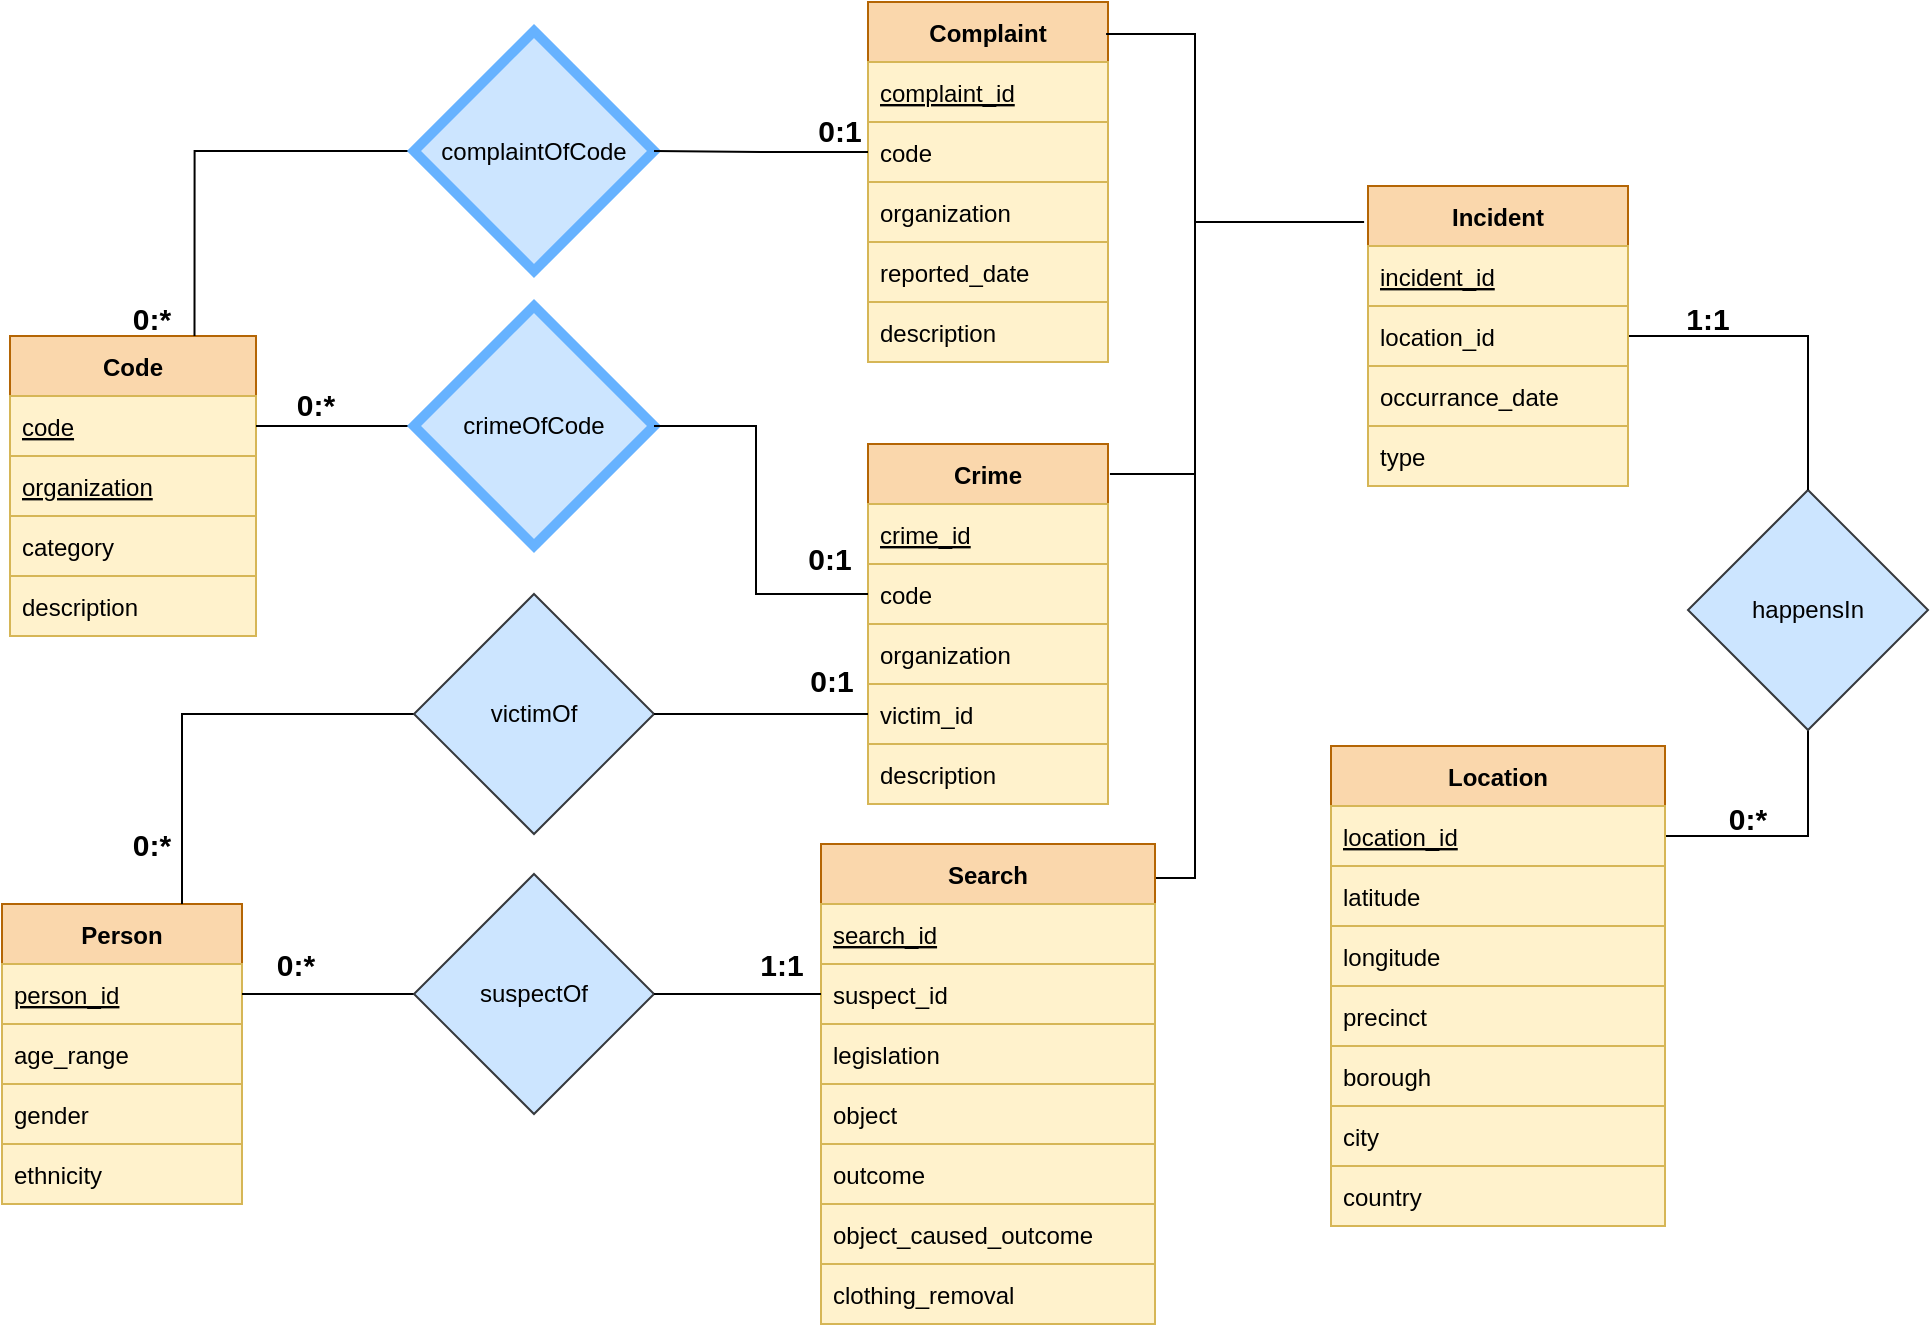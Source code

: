 <mxfile version="15.7.3" type="device"><diagram id="vb5jYxPmQHz-0-leLHr-" name="Page-1"><mxGraphModel dx="1106" dy="882" grid="1" gridSize="10" guides="1" tooltips="1" connect="1" arrows="1" fold="1" page="1" pageScale="1" pageWidth="1169" pageHeight="827" math="0" shadow="0"><root><mxCell id="0"/><mxCell id="1" parent="0"/><mxCell id="H0O4W8BxZUsHjyPCR3iy-41" style="edgeStyle=orthogonalEdgeStyle;rounded=0;orthogonalLoop=1;jettySize=auto;html=1;exitX=0.5;exitY=1;exitDx=0;exitDy=0;entryX=1;entryY=0.5;entryDx=0;entryDy=0;endArrow=none;endFill=0;" parent="1" source="87NSv3tAJS0nTnmkow10-10" target="H0O4W8BxZUsHjyPCR3iy-13" edge="1"><mxGeometry relative="1" as="geometry"/></mxCell><mxCell id="87NSv3tAJS0nTnmkow10-10" value="happensIn" style="rhombus;whiteSpace=wrap;html=1;rounded=0;fillColor=#cce5ff;strokeColor=#36393d;" parent="1" vertex="1"><mxGeometry x="946" y="323" width="120" height="120" as="geometry"/></mxCell><mxCell id="87NSv3tAJS0nTnmkow10-31" value="Crime" style="swimlane;fontStyle=1;childLayout=stackLayout;horizontal=1;startSize=30;horizontalStack=0;resizeParent=1;resizeParentMax=0;resizeLast=0;collapsible=1;marginBottom=0;fillColor=#fad7ac;strokeColor=#b46504;" parent="1" vertex="1"><mxGeometry x="536" y="300" width="120" height="180" as="geometry"/></mxCell><mxCell id="87NSv3tAJS0nTnmkow10-32" value="crime_id" style="text;strokeColor=#d6b656;fillColor=#fff2cc;align=left;verticalAlign=middle;spacingLeft=4;spacingRight=4;overflow=hidden;points=[[0,0.5],[1,0.5]];portConstraint=eastwest;rotatable=0;fontStyle=4" parent="87NSv3tAJS0nTnmkow10-31" vertex="1"><mxGeometry y="30" width="120" height="30" as="geometry"/></mxCell><mxCell id="87NSv3tAJS0nTnmkow10-33" value="code" style="text;strokeColor=#d6b656;fillColor=#fff2cc;align=left;verticalAlign=middle;spacingLeft=4;spacingRight=4;overflow=hidden;points=[[0,0.5],[1,0.5]];portConstraint=eastwest;rotatable=0;fontStyle=0" parent="87NSv3tAJS0nTnmkow10-31" vertex="1"><mxGeometry y="60" width="120" height="30" as="geometry"/></mxCell><mxCell id="n7VRWkgAgvtae136KLdZ-2" value="organization" style="text;strokeColor=#d6b656;fillColor=#fff2cc;align=left;verticalAlign=middle;spacingLeft=4;spacingRight=4;overflow=hidden;points=[[0,0.5],[1,0.5]];portConstraint=eastwest;rotatable=0;fontStyle=0" parent="87NSv3tAJS0nTnmkow10-31" vertex="1"><mxGeometry y="90" width="120" height="30" as="geometry"/></mxCell><mxCell id="87NSv3tAJS0nTnmkow10-34" value="victim_id" style="text;strokeColor=#d6b656;fillColor=#fff2cc;align=left;verticalAlign=middle;spacingLeft=4;spacingRight=4;overflow=hidden;points=[[0,0.5],[1,0.5]];portConstraint=eastwest;rotatable=0;fontStyle=0" parent="87NSv3tAJS0nTnmkow10-31" vertex="1"><mxGeometry y="120" width="120" height="30" as="geometry"/></mxCell><mxCell id="87NSv3tAJS0nTnmkow10-66" value="description" style="text;strokeColor=#d6b656;fillColor=#fff2cc;align=left;verticalAlign=middle;spacingLeft=4;spacingRight=4;overflow=hidden;points=[[0,0.5],[1,0.5]];portConstraint=eastwest;rotatable=0;fontStyle=0" parent="87NSv3tAJS0nTnmkow10-31" vertex="1"><mxGeometry y="150" width="120" height="30" as="geometry"/></mxCell><mxCell id="H0O4W8BxZUsHjyPCR3iy-40" style="edgeStyle=orthogonalEdgeStyle;rounded=0;orthogonalLoop=1;jettySize=auto;html=1;exitX=1;exitY=0.5;exitDx=0;exitDy=0;entryX=0.5;entryY=0;entryDx=0;entryDy=0;endArrow=none;endFill=0;" parent="1" source="87NSv3tAJS0nTnmkow10-36" target="87NSv3tAJS0nTnmkow10-10" edge="1"><mxGeometry relative="1" as="geometry"/></mxCell><mxCell id="87NSv3tAJS0nTnmkow10-36" value="Incident" style="swimlane;fontStyle=1;childLayout=stackLayout;horizontal=1;startSize=30;horizontalStack=0;resizeParent=1;resizeParentMax=0;resizeLast=0;collapsible=1;marginBottom=0;fillColor=#fad7ac;strokeColor=#b46504;" parent="1" vertex="1"><mxGeometry x="786" y="171" width="130" height="150" as="geometry"/></mxCell><mxCell id="87NSv3tAJS0nTnmkow10-37" value="incident_id" style="text;strokeColor=#d6b656;fillColor=#fff2cc;align=left;verticalAlign=middle;spacingLeft=4;spacingRight=4;overflow=hidden;points=[[0,0.5],[1,0.5]];portConstraint=eastwest;rotatable=0;fontStyle=4" parent="87NSv3tAJS0nTnmkow10-36" vertex="1"><mxGeometry y="30" width="130" height="30" as="geometry"/></mxCell><mxCell id="87NSv3tAJS0nTnmkow10-38" value="location_id" style="text;strokeColor=#d6b656;fillColor=#fff2cc;align=left;verticalAlign=middle;spacingLeft=4;spacingRight=4;overflow=hidden;points=[[0,0.5],[1,0.5]];portConstraint=eastwest;rotatable=0;" parent="87NSv3tAJS0nTnmkow10-36" vertex="1"><mxGeometry y="60" width="130" height="30" as="geometry"/></mxCell><mxCell id="87NSv3tAJS0nTnmkow10-39" value="occurrance_date" style="text;strokeColor=#d6b656;fillColor=#fff2cc;align=left;verticalAlign=middle;spacingLeft=4;spacingRight=4;overflow=hidden;points=[[0,0.5],[1,0.5]];portConstraint=eastwest;rotatable=0;" parent="87NSv3tAJS0nTnmkow10-36" vertex="1"><mxGeometry y="90" width="130" height="30" as="geometry"/></mxCell><mxCell id="87NSv3tAJS0nTnmkow10-40" value="type" style="text;strokeColor=#d6b656;fillColor=#fff2cc;align=left;verticalAlign=middle;spacingLeft=4;spacingRight=4;overflow=hidden;points=[[0,0.5],[1,0.5]];portConstraint=eastwest;rotatable=0;" parent="87NSv3tAJS0nTnmkow10-36" vertex="1"><mxGeometry y="120" width="130" height="30" as="geometry"/></mxCell><mxCell id="87NSv3tAJS0nTnmkow10-49" value="1:1" style="text;html=1;strokeColor=none;fillColor=none;align=center;verticalAlign=middle;whiteSpace=wrap;rounded=0;fontSize=15;fontStyle=1" parent="1" vertex="1"><mxGeometry x="936" y="227" width="40" height="19" as="geometry"/></mxCell><mxCell id="87NSv3tAJS0nTnmkow10-69" value="Complaint" style="swimlane;fontStyle=1;childLayout=stackLayout;horizontal=1;startSize=30;horizontalStack=0;resizeParent=1;resizeParentMax=0;resizeLast=0;collapsible=1;marginBottom=0;fillColor=#fad7ac;strokeColor=#b46504;" parent="1" vertex="1"><mxGeometry x="536" y="79" width="120" height="180" as="geometry"/></mxCell><mxCell id="87NSv3tAJS0nTnmkow10-70" value="complaint_id" style="text;strokeColor=#d6b656;fillColor=#fff2cc;align=left;verticalAlign=middle;spacingLeft=4;spacingRight=4;overflow=hidden;points=[[0,0.5],[1,0.5]];portConstraint=eastwest;rotatable=0;fontStyle=4" parent="87NSv3tAJS0nTnmkow10-69" vertex="1"><mxGeometry y="30" width="120" height="30" as="geometry"/></mxCell><mxCell id="87NSv3tAJS0nTnmkow10-71" value="code" style="text;strokeColor=#d6b656;fillColor=#fff2cc;align=left;verticalAlign=middle;spacingLeft=4;spacingRight=4;overflow=hidden;points=[[0,0.5],[1,0.5]];portConstraint=eastwest;rotatable=0;fontStyle=0" parent="87NSv3tAJS0nTnmkow10-69" vertex="1"><mxGeometry y="60" width="120" height="30" as="geometry"/></mxCell><mxCell id="n7VRWkgAgvtae136KLdZ-1" value="organization" style="text;strokeColor=#d6b656;fillColor=#fff2cc;align=left;verticalAlign=middle;spacingLeft=4;spacingRight=4;overflow=hidden;points=[[0,0.5],[1,0.5]];portConstraint=eastwest;rotatable=0;fontStyle=0" parent="87NSv3tAJS0nTnmkow10-69" vertex="1"><mxGeometry y="90" width="120" height="30" as="geometry"/></mxCell><mxCell id="H0O4W8BxZUsHjyPCR3iy-1" value="reported_date" style="text;strokeColor=#d6b656;fillColor=#fff2cc;align=left;verticalAlign=middle;spacingLeft=4;spacingRight=4;overflow=hidden;points=[[0,0.5],[1,0.5]];portConstraint=eastwest;rotatable=0;fontStyle=0" parent="87NSv3tAJS0nTnmkow10-69" vertex="1"><mxGeometry y="120" width="120" height="30" as="geometry"/></mxCell><mxCell id="87NSv3tAJS0nTnmkow10-73" value="description" style="text;strokeColor=#d6b656;fillColor=#fff2cc;align=left;verticalAlign=middle;spacingLeft=4;spacingRight=4;overflow=hidden;points=[[0,0.5],[1,0.5]];portConstraint=eastwest;rotatable=0;fontStyle=0" parent="87NSv3tAJS0nTnmkow10-69" vertex="1"><mxGeometry y="150" width="120" height="30" as="geometry"/></mxCell><mxCell id="87NSv3tAJS0nTnmkow10-74" value="Search" style="swimlane;fontStyle=1;childLayout=stackLayout;horizontal=1;startSize=30;horizontalStack=0;resizeParent=1;resizeParentMax=0;resizeLast=0;collapsible=1;marginBottom=0;fillColor=#fad7ac;strokeColor=#b46504;" parent="1" vertex="1"><mxGeometry x="512.5" y="500" width="167" height="240" as="geometry"/></mxCell><mxCell id="87NSv3tAJS0nTnmkow10-75" value="search_id" style="text;strokeColor=#d6b656;fillColor=#fff2cc;align=left;verticalAlign=middle;spacingLeft=4;spacingRight=4;overflow=hidden;points=[[0,0.5],[1,0.5]];portConstraint=eastwest;rotatable=0;fontStyle=4" parent="87NSv3tAJS0nTnmkow10-74" vertex="1"><mxGeometry y="30" width="167" height="30" as="geometry"/></mxCell><mxCell id="87NSv3tAJS0nTnmkow10-76" value="suspect_id" style="text;strokeColor=#d6b656;fillColor=#fff2cc;align=left;verticalAlign=middle;spacingLeft=4;spacingRight=4;overflow=hidden;points=[[0,0.5],[1,0.5]];portConstraint=eastwest;rotatable=0;fontStyle=0" parent="87NSv3tAJS0nTnmkow10-74" vertex="1"><mxGeometry y="60" width="167" height="30" as="geometry"/></mxCell><mxCell id="87NSv3tAJS0nTnmkow10-77" value="legislation" style="text;strokeColor=#d6b656;fillColor=#fff2cc;align=left;verticalAlign=middle;spacingLeft=4;spacingRight=4;overflow=hidden;points=[[0,0.5],[1,0.5]];portConstraint=eastwest;rotatable=0;fontStyle=0" parent="87NSv3tAJS0nTnmkow10-74" vertex="1"><mxGeometry y="90" width="167" height="30" as="geometry"/></mxCell><mxCell id="87NSv3tAJS0nTnmkow10-78" value="object" style="text;strokeColor=#d6b656;fillColor=#fff2cc;align=left;verticalAlign=middle;spacingLeft=4;spacingRight=4;overflow=hidden;points=[[0,0.5],[1,0.5]];portConstraint=eastwest;rotatable=0;fontStyle=0" parent="87NSv3tAJS0nTnmkow10-74" vertex="1"><mxGeometry y="120" width="167" height="30" as="geometry"/></mxCell><mxCell id="87NSv3tAJS0nTnmkow10-79" value="outcome" style="text;strokeColor=#d6b656;fillColor=#fff2cc;align=left;verticalAlign=middle;spacingLeft=4;spacingRight=4;overflow=hidden;points=[[0,0.5],[1,0.5]];portConstraint=eastwest;rotatable=0;fontStyle=0" parent="87NSv3tAJS0nTnmkow10-74" vertex="1"><mxGeometry y="150" width="167" height="30" as="geometry"/></mxCell><mxCell id="87NSv3tAJS0nTnmkow10-80" value="object_caused_outcome" style="text;strokeColor=#d6b656;fillColor=#fff2cc;align=left;verticalAlign=middle;spacingLeft=4;spacingRight=4;overflow=hidden;points=[[0,0.5],[1,0.5]];portConstraint=eastwest;rotatable=0;fontStyle=0" parent="87NSv3tAJS0nTnmkow10-74" vertex="1"><mxGeometry y="180" width="167" height="30" as="geometry"/></mxCell><mxCell id="87NSv3tAJS0nTnmkow10-81" value="clothing_removal" style="text;strokeColor=#d6b656;fillColor=#fff2cc;align=left;verticalAlign=middle;spacingLeft=4;spacingRight=4;overflow=hidden;points=[[0,0.5],[1,0.5]];portConstraint=eastwest;rotatable=0;fontStyle=0" parent="87NSv3tAJS0nTnmkow10-74" vertex="1"><mxGeometry y="210" width="167" height="30" as="geometry"/></mxCell><mxCell id="H0O4W8BxZUsHjyPCR3iy-2" value="Person" style="swimlane;fontStyle=1;childLayout=stackLayout;horizontal=1;startSize=30;horizontalStack=0;resizeParent=1;resizeParentMax=0;resizeLast=0;collapsible=1;marginBottom=0;fillColor=#fad7ac;strokeColor=#b46504;" parent="1" vertex="1"><mxGeometry x="103" y="530" width="120" height="150" as="geometry"/></mxCell><mxCell id="H0O4W8BxZUsHjyPCR3iy-3" value="person_id" style="text;strokeColor=#d6b656;fillColor=#fff2cc;align=left;verticalAlign=middle;spacingLeft=4;spacingRight=4;overflow=hidden;points=[[0,0.5],[1,0.5]];portConstraint=eastwest;rotatable=0;fontStyle=4" parent="H0O4W8BxZUsHjyPCR3iy-2" vertex="1"><mxGeometry y="30" width="120" height="30" as="geometry"/></mxCell><mxCell id="H0O4W8BxZUsHjyPCR3iy-4" value="age_range" style="text;strokeColor=#d6b656;fillColor=#fff2cc;align=left;verticalAlign=middle;spacingLeft=4;spacingRight=4;overflow=hidden;points=[[0,0.5],[1,0.5]];portConstraint=eastwest;rotatable=0;fontStyle=0" parent="H0O4W8BxZUsHjyPCR3iy-2" vertex="1"><mxGeometry y="60" width="120" height="30" as="geometry"/></mxCell><mxCell id="H0O4W8BxZUsHjyPCR3iy-5" value="gender" style="text;strokeColor=#d6b656;fillColor=#fff2cc;align=left;verticalAlign=middle;spacingLeft=4;spacingRight=4;overflow=hidden;points=[[0,0.5],[1,0.5]];portConstraint=eastwest;rotatable=0;fontStyle=0" parent="H0O4W8BxZUsHjyPCR3iy-2" vertex="1"><mxGeometry y="90" width="120" height="30" as="geometry"/></mxCell><mxCell id="H0O4W8BxZUsHjyPCR3iy-6" value="ethnicity" style="text;strokeColor=#d6b656;fillColor=#fff2cc;align=left;verticalAlign=middle;spacingLeft=4;spacingRight=4;overflow=hidden;points=[[0,0.5],[1,0.5]];portConstraint=eastwest;rotatable=0;fontStyle=0" parent="H0O4W8BxZUsHjyPCR3iy-2" vertex="1"><mxGeometry y="120" width="120" height="30" as="geometry"/></mxCell><mxCell id="H0O4W8BxZUsHjyPCR3iy-12" value="Location" style="swimlane;fontStyle=1;childLayout=stackLayout;horizontal=1;startSize=30;horizontalStack=0;resizeParent=1;resizeParentMax=0;resizeLast=0;collapsible=1;marginBottom=0;fillColor=#fad7ac;strokeColor=#b46504;" parent="1" vertex="1"><mxGeometry x="767.5" y="451" width="167" height="240" as="geometry"/></mxCell><mxCell id="H0O4W8BxZUsHjyPCR3iy-13" value="location_id" style="text;strokeColor=#d6b656;fillColor=#fff2cc;align=left;verticalAlign=middle;spacingLeft=4;spacingRight=4;overflow=hidden;points=[[0,0.5],[1,0.5]];portConstraint=eastwest;rotatable=0;fontStyle=4" parent="H0O4W8BxZUsHjyPCR3iy-12" vertex="1"><mxGeometry y="30" width="167" height="30" as="geometry"/></mxCell><mxCell id="H0O4W8BxZUsHjyPCR3iy-14" value="latitude" style="text;strokeColor=#d6b656;fillColor=#fff2cc;align=left;verticalAlign=middle;spacingLeft=4;spacingRight=4;overflow=hidden;points=[[0,0.5],[1,0.5]];portConstraint=eastwest;rotatable=0;fontStyle=0" parent="H0O4W8BxZUsHjyPCR3iy-12" vertex="1"><mxGeometry y="60" width="167" height="30" as="geometry"/></mxCell><mxCell id="H0O4W8BxZUsHjyPCR3iy-15" value="longitude" style="text;strokeColor=#d6b656;fillColor=#fff2cc;align=left;verticalAlign=middle;spacingLeft=4;spacingRight=4;overflow=hidden;points=[[0,0.5],[1,0.5]];portConstraint=eastwest;rotatable=0;fontStyle=0" parent="H0O4W8BxZUsHjyPCR3iy-12" vertex="1"><mxGeometry y="90" width="167" height="30" as="geometry"/></mxCell><mxCell id="H0O4W8BxZUsHjyPCR3iy-20" value="precinct" style="text;strokeColor=#d6b656;fillColor=#fff2cc;align=left;verticalAlign=middle;spacingLeft=4;spacingRight=4;overflow=hidden;points=[[0,0.5],[1,0.5]];portConstraint=eastwest;rotatable=0;fontStyle=0" parent="H0O4W8BxZUsHjyPCR3iy-12" vertex="1"><mxGeometry y="120" width="167" height="30" as="geometry"/></mxCell><mxCell id="H0O4W8BxZUsHjyPCR3iy-16" value="borough" style="text;strokeColor=#d6b656;fillColor=#fff2cc;align=left;verticalAlign=middle;spacingLeft=4;spacingRight=4;overflow=hidden;points=[[0,0.5],[1,0.5]];portConstraint=eastwest;rotatable=0;fontStyle=0" parent="H0O4W8BxZUsHjyPCR3iy-12" vertex="1"><mxGeometry y="150" width="167" height="30" as="geometry"/></mxCell><mxCell id="H0O4W8BxZUsHjyPCR3iy-17" value="city" style="text;strokeColor=#d6b656;fillColor=#fff2cc;align=left;verticalAlign=middle;spacingLeft=4;spacingRight=4;overflow=hidden;points=[[0,0.5],[1,0.5]];portConstraint=eastwest;rotatable=0;fontStyle=0" parent="H0O4W8BxZUsHjyPCR3iy-12" vertex="1"><mxGeometry y="180" width="167" height="30" as="geometry"/></mxCell><mxCell id="-iDSJ_hNLefzTQq5T1jY-1" value="country" style="text;strokeColor=#d6b656;fillColor=#fff2cc;align=left;verticalAlign=middle;spacingLeft=4;spacingRight=4;overflow=hidden;points=[[0,0.5],[1,0.5]];portConstraint=eastwest;rotatable=0;fontStyle=0" parent="H0O4W8BxZUsHjyPCR3iy-12" vertex="1"><mxGeometry y="210" width="167" height="30" as="geometry"/></mxCell><mxCell id="H0O4W8BxZUsHjyPCR3iy-21" value="Code" style="swimlane;fontStyle=1;childLayout=stackLayout;horizontal=1;startSize=30;horizontalStack=0;resizeParent=1;resizeParentMax=0;resizeLast=0;collapsible=1;marginBottom=0;fillColor=#fad7ac;strokeColor=#b46504;" parent="1" vertex="1"><mxGeometry x="107" y="246" width="123" height="150" as="geometry"/></mxCell><mxCell id="H0O4W8BxZUsHjyPCR3iy-22" value="code" style="text;strokeColor=#d6b656;fillColor=#fff2cc;align=left;verticalAlign=middle;spacingLeft=4;spacingRight=4;overflow=hidden;points=[[0,0.5],[1,0.5]];portConstraint=eastwest;rotatable=0;fontStyle=4" parent="H0O4W8BxZUsHjyPCR3iy-21" vertex="1"><mxGeometry y="30" width="123" height="30" as="geometry"/></mxCell><mxCell id="H0O4W8BxZUsHjyPCR3iy-23" value="organization" style="text;strokeColor=#d6b656;fillColor=#fff2cc;align=left;verticalAlign=middle;spacingLeft=4;spacingRight=4;overflow=hidden;points=[[0,0.5],[1,0.5]];portConstraint=eastwest;rotatable=0;fontStyle=4" parent="H0O4W8BxZUsHjyPCR3iy-21" vertex="1"><mxGeometry y="60" width="123" height="30" as="geometry"/></mxCell><mxCell id="H0O4W8BxZUsHjyPCR3iy-24" value="category" style="text;strokeColor=#d6b656;fillColor=#fff2cc;align=left;verticalAlign=middle;spacingLeft=4;spacingRight=4;overflow=hidden;points=[[0,0.5],[1,0.5]];portConstraint=eastwest;rotatable=0;fontStyle=0" parent="H0O4W8BxZUsHjyPCR3iy-21" vertex="1"><mxGeometry y="90" width="123" height="30" as="geometry"/></mxCell><mxCell id="H0O4W8BxZUsHjyPCR3iy-25" value="description" style="text;strokeColor=#d6b656;fillColor=#fff2cc;align=left;verticalAlign=middle;spacingLeft=4;spacingRight=4;overflow=hidden;points=[[0,0.5],[1,0.5]];portConstraint=eastwest;rotatable=0;fontStyle=0" parent="H0O4W8BxZUsHjyPCR3iy-21" vertex="1"><mxGeometry y="120" width="123" height="30" as="geometry"/></mxCell><mxCell id="H0O4W8BxZUsHjyPCR3iy-36" style="edgeStyle=orthogonalEdgeStyle;rounded=0;orthogonalLoop=1;jettySize=auto;html=1;exitX=0;exitY=0.5;exitDx=0;exitDy=0;entryX=0.75;entryY=0;entryDx=0;entryDy=0;endArrow=none;endFill=0;" parent="1" source="H0O4W8BxZUsHjyPCR3iy-26" target="H0O4W8BxZUsHjyPCR3iy-21" edge="1"><mxGeometry relative="1" as="geometry"/></mxCell><mxCell id="H0O4W8BxZUsHjyPCR3iy-26" value="complaintOfCode" style="rhombus;whiteSpace=wrap;html=1;rounded=0;fillColor=#cce5ff;strokeColor=#66B2FF;strokeWidth=5;" parent="1" vertex="1"><mxGeometry x="309" y="93.5" width="120" height="120" as="geometry"/></mxCell><mxCell id="H0O4W8BxZUsHjyPCR3iy-37" style="edgeStyle=orthogonalEdgeStyle;rounded=0;orthogonalLoop=1;jettySize=auto;html=1;exitX=0;exitY=0.5;exitDx=0;exitDy=0;entryX=1;entryY=0.5;entryDx=0;entryDy=0;endArrow=none;endFill=0;" parent="1" source="H0O4W8BxZUsHjyPCR3iy-27" target="H0O4W8BxZUsHjyPCR3iy-22" edge="1"><mxGeometry relative="1" as="geometry"/></mxCell><mxCell id="H0O4W8BxZUsHjyPCR3iy-27" value="crimeOfCode" style="rhombus;whiteSpace=wrap;html=1;rounded=0;fillColor=#cce5ff;strokeColor=#66B2FF;strokeWidth=5;" parent="1" vertex="1"><mxGeometry x="309" y="231" width="120" height="120" as="geometry"/></mxCell><mxCell id="H0O4W8BxZUsHjyPCR3iy-38" style="edgeStyle=orthogonalEdgeStyle;rounded=0;orthogonalLoop=1;jettySize=auto;html=1;exitX=0;exitY=0.5;exitDx=0;exitDy=0;entryX=0.75;entryY=0;entryDx=0;entryDy=0;endArrow=none;endFill=0;" parent="1" source="H0O4W8BxZUsHjyPCR3iy-28" target="H0O4W8BxZUsHjyPCR3iy-2" edge="1"><mxGeometry relative="1" as="geometry"/></mxCell><mxCell id="H0O4W8BxZUsHjyPCR3iy-28" value="victimOf" style="rhombus;whiteSpace=wrap;html=1;rounded=0;fillColor=#cce5ff;strokeColor=#36393d;" parent="1" vertex="1"><mxGeometry x="309" y="375" width="120" height="120" as="geometry"/></mxCell><mxCell id="H0O4W8BxZUsHjyPCR3iy-39" style="edgeStyle=orthogonalEdgeStyle;rounded=0;orthogonalLoop=1;jettySize=auto;html=1;exitX=0;exitY=0.5;exitDx=0;exitDy=0;entryX=1;entryY=0.5;entryDx=0;entryDy=0;endArrow=none;endFill=0;" parent="1" source="H0O4W8BxZUsHjyPCR3iy-29" target="H0O4W8BxZUsHjyPCR3iy-3" edge="1"><mxGeometry relative="1" as="geometry"/></mxCell><mxCell id="H0O4W8BxZUsHjyPCR3iy-29" value="suspectOf" style="rhombus;whiteSpace=wrap;html=1;rounded=0;fillColor=#cce5ff;strokeColor=#36393d;" parent="1" vertex="1"><mxGeometry x="309" y="515" width="120" height="120" as="geometry"/></mxCell><mxCell id="H0O4W8BxZUsHjyPCR3iy-35" style="edgeStyle=orthogonalEdgeStyle;rounded=0;orthogonalLoop=1;jettySize=auto;html=1;exitX=0;exitY=0.5;exitDx=0;exitDy=0;entryX=1;entryY=0.5;entryDx=0;entryDy=0;endArrow=none;endFill=0;" parent="1" source="87NSv3tAJS0nTnmkow10-76" target="H0O4W8BxZUsHjyPCR3iy-29" edge="1"><mxGeometry relative="1" as="geometry"/></mxCell><mxCell id="H0O4W8BxZUsHjyPCR3iy-42" value="0:*" style="text;html=1;strokeColor=none;fillColor=none;align=center;verticalAlign=middle;whiteSpace=wrap;rounded=0;fontSize=15;fontStyle=1" parent="1" vertex="1"><mxGeometry x="956" y="477" width="40" height="19" as="geometry"/></mxCell><mxCell id="H0O4W8BxZUsHjyPCR3iy-43" value="0:1" style="text;html=1;strokeColor=none;fillColor=none;align=center;verticalAlign=middle;whiteSpace=wrap;rounded=0;fontSize=15;fontStyle=1" parent="1" vertex="1"><mxGeometry x="497" y="347" width="40" height="19" as="geometry"/></mxCell><mxCell id="H0O4W8BxZUsHjyPCR3iy-44" value="0:*" style="text;html=1;strokeColor=none;fillColor=none;align=center;verticalAlign=middle;whiteSpace=wrap;rounded=0;fontSize=15;fontStyle=1" parent="1" vertex="1"><mxGeometry x="240" y="270" width="40" height="19" as="geometry"/></mxCell><mxCell id="H0O4W8BxZUsHjyPCR3iy-45" value="0:*" style="text;html=1;strokeColor=none;fillColor=none;align=center;verticalAlign=middle;whiteSpace=wrap;rounded=0;fontSize=15;fontStyle=1" parent="1" vertex="1"><mxGeometry x="158" y="227" width="40" height="19" as="geometry"/></mxCell><mxCell id="H0O4W8BxZUsHjyPCR3iy-46" value="0:1" style="text;html=1;strokeColor=none;fillColor=none;align=center;verticalAlign=middle;whiteSpace=wrap;rounded=0;fontSize=15;fontStyle=1" parent="1" vertex="1"><mxGeometry x="502" y="133" width="40" height="19" as="geometry"/></mxCell><mxCell id="H0O4W8BxZUsHjyPCR3iy-47" value="0:1" style="text;html=1;strokeColor=none;fillColor=none;align=center;verticalAlign=middle;whiteSpace=wrap;rounded=0;fontSize=15;fontStyle=1" parent="1" vertex="1"><mxGeometry x="498" y="408" width="40" height="19" as="geometry"/></mxCell><mxCell id="H0O4W8BxZUsHjyPCR3iy-48" value="1:1" style="text;html=1;strokeColor=none;fillColor=none;align=center;verticalAlign=middle;whiteSpace=wrap;rounded=0;fontSize=15;fontStyle=1" parent="1" vertex="1"><mxGeometry x="472.5" y="550" width="40" height="19" as="geometry"/></mxCell><mxCell id="H0O4W8BxZUsHjyPCR3iy-49" value="0:*" style="text;html=1;strokeColor=none;fillColor=none;align=center;verticalAlign=middle;whiteSpace=wrap;rounded=0;fontSize=15;fontStyle=1" parent="1" vertex="1"><mxGeometry x="158" y="490" width="40" height="19" as="geometry"/></mxCell><mxCell id="H0O4W8BxZUsHjyPCR3iy-50" value="0:*" style="text;html=1;strokeColor=none;fillColor=none;align=center;verticalAlign=middle;whiteSpace=wrap;rounded=0;fontSize=15;fontStyle=1" parent="1" vertex="1"><mxGeometry x="230" y="550" width="40" height="19" as="geometry"/></mxCell><mxCell id="H0O4W8BxZUsHjyPCR3iy-51" style="edgeStyle=orthogonalEdgeStyle;rounded=0;orthogonalLoop=1;jettySize=auto;html=1;exitX=0.992;exitY=0.089;exitDx=0;exitDy=0;endArrow=none;endFill=0;entryX=1.003;entryY=0.071;entryDx=0;entryDy=0;entryPerimeter=0;exitPerimeter=0;" parent="1" source="87NSv3tAJS0nTnmkow10-69" target="87NSv3tAJS0nTnmkow10-74" edge="1"><mxGeometry relative="1" as="geometry"><mxPoint x="700" y="510" as="targetPoint"/></mxGeometry></mxCell><mxCell id="H0O4W8BxZUsHjyPCR3iy-52" style="edgeStyle=orthogonalEdgeStyle;rounded=0;orthogonalLoop=1;jettySize=auto;html=1;exitX=1.008;exitY=0.083;exitDx=0;exitDy=0;endArrow=none;endFill=0;exitPerimeter=0;" parent="1" source="87NSv3tAJS0nTnmkow10-31" edge="1"><mxGeometry relative="1" as="geometry"><mxPoint x="700" y="315" as="targetPoint"/><Array as="points"><mxPoint x="700" y="315"/></Array></mxGeometry></mxCell><mxCell id="H0O4W8BxZUsHjyPCR3iy-53" style="edgeStyle=orthogonalEdgeStyle;rounded=0;orthogonalLoop=1;jettySize=auto;html=1;exitX=-0.015;exitY=0.12;exitDx=0;exitDy=0;endArrow=none;endFill=0;exitPerimeter=0;" parent="1" source="87NSv3tAJS0nTnmkow10-36" edge="1"><mxGeometry relative="1" as="geometry"><mxPoint x="700" y="189" as="targetPoint"/><Array as="points"><mxPoint x="700" y="189"/></Array></mxGeometry></mxCell><mxCell id="n7VRWkgAgvtae136KLdZ-3" style="edgeStyle=orthogonalEdgeStyle;rounded=0;orthogonalLoop=1;jettySize=auto;html=1;exitX=0;exitY=0.5;exitDx=0;exitDy=0;entryX=1;entryY=0.5;entryDx=0;entryDy=0;endArrow=none;endFill=0;" parent="1" source="87NSv3tAJS0nTnmkow10-71" target="H0O4W8BxZUsHjyPCR3iy-26" edge="1"><mxGeometry relative="1" as="geometry"/></mxCell><mxCell id="n7VRWkgAgvtae136KLdZ-4" style="edgeStyle=orthogonalEdgeStyle;rounded=0;orthogonalLoop=1;jettySize=auto;html=1;exitX=0;exitY=0.5;exitDx=0;exitDy=0;entryX=1;entryY=0.5;entryDx=0;entryDy=0;endArrow=none;endFill=0;" parent="1" source="87NSv3tAJS0nTnmkow10-33" target="H0O4W8BxZUsHjyPCR3iy-27" edge="1"><mxGeometry relative="1" as="geometry"><Array as="points"><mxPoint x="480" y="375"/><mxPoint x="480" y="291"/></Array></mxGeometry></mxCell><mxCell id="n7VRWkgAgvtae136KLdZ-5" style="edgeStyle=orthogonalEdgeStyle;rounded=0;orthogonalLoop=1;jettySize=auto;html=1;exitX=0;exitY=0.5;exitDx=0;exitDy=0;entryX=1;entryY=0.5;entryDx=0;entryDy=0;endArrow=none;endFill=0;" parent="1" source="87NSv3tAJS0nTnmkow10-34" target="H0O4W8BxZUsHjyPCR3iy-28" edge="1"><mxGeometry relative="1" as="geometry"/></mxCell></root></mxGraphModel></diagram></mxfile>